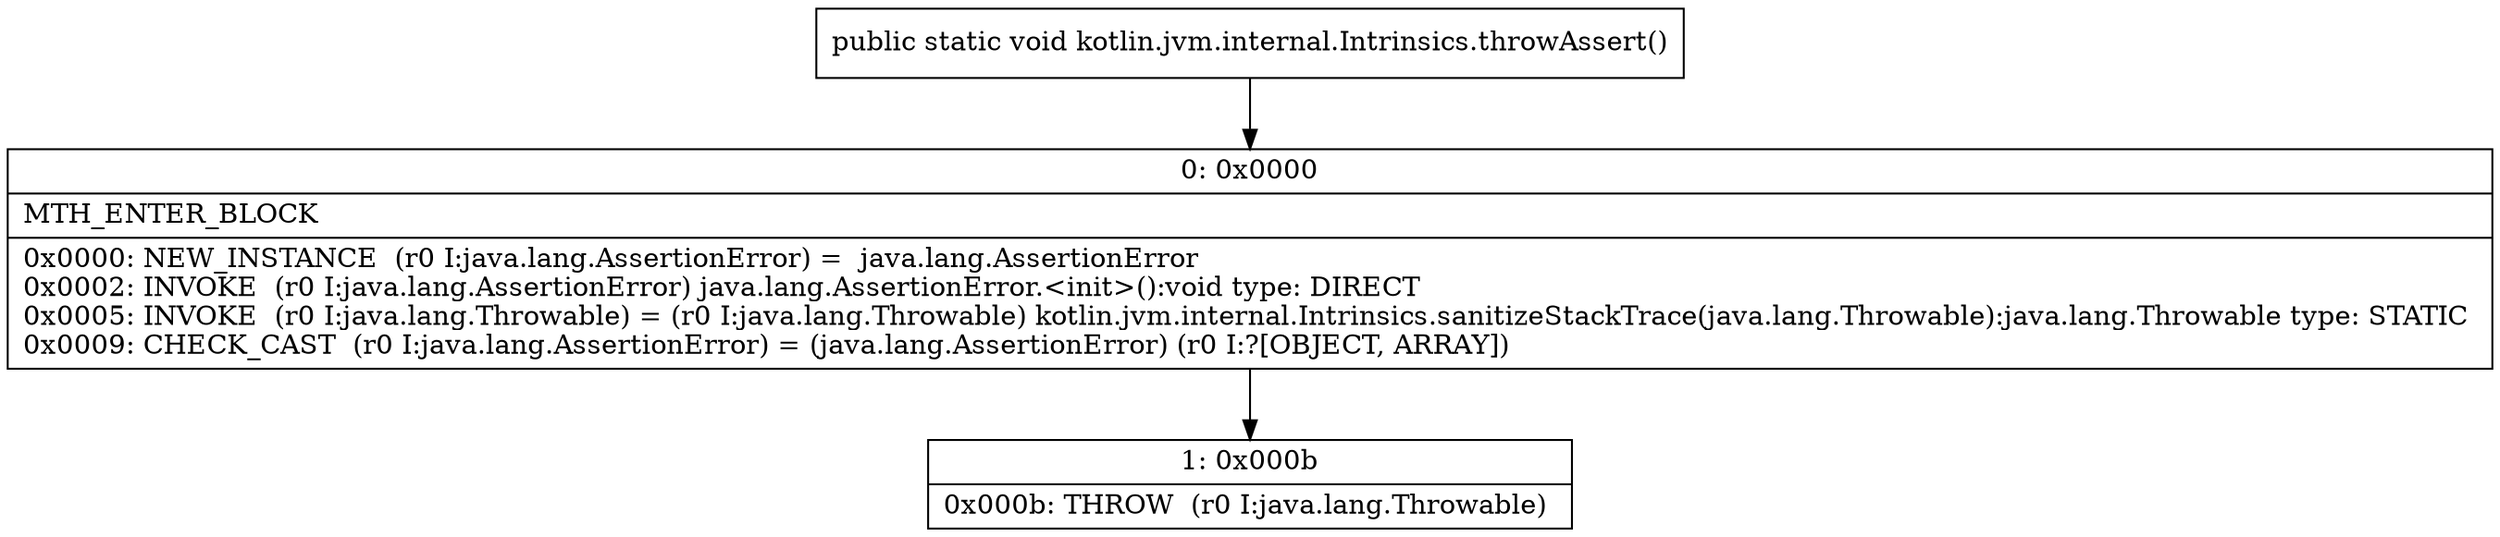 digraph "CFG forkotlin.jvm.internal.Intrinsics.throwAssert()V" {
Node_0 [shape=record,label="{0\:\ 0x0000|MTH_ENTER_BLOCK\l|0x0000: NEW_INSTANCE  (r0 I:java.lang.AssertionError) =  java.lang.AssertionError \l0x0002: INVOKE  (r0 I:java.lang.AssertionError) java.lang.AssertionError.\<init\>():void type: DIRECT \l0x0005: INVOKE  (r0 I:java.lang.Throwable) = (r0 I:java.lang.Throwable) kotlin.jvm.internal.Intrinsics.sanitizeStackTrace(java.lang.Throwable):java.lang.Throwable type: STATIC \l0x0009: CHECK_CAST  (r0 I:java.lang.AssertionError) = (java.lang.AssertionError) (r0 I:?[OBJECT, ARRAY]) \l}"];
Node_1 [shape=record,label="{1\:\ 0x000b|0x000b: THROW  (r0 I:java.lang.Throwable) \l}"];
MethodNode[shape=record,label="{public static void kotlin.jvm.internal.Intrinsics.throwAssert() }"];
MethodNode -> Node_0;
Node_0 -> Node_1;
}

